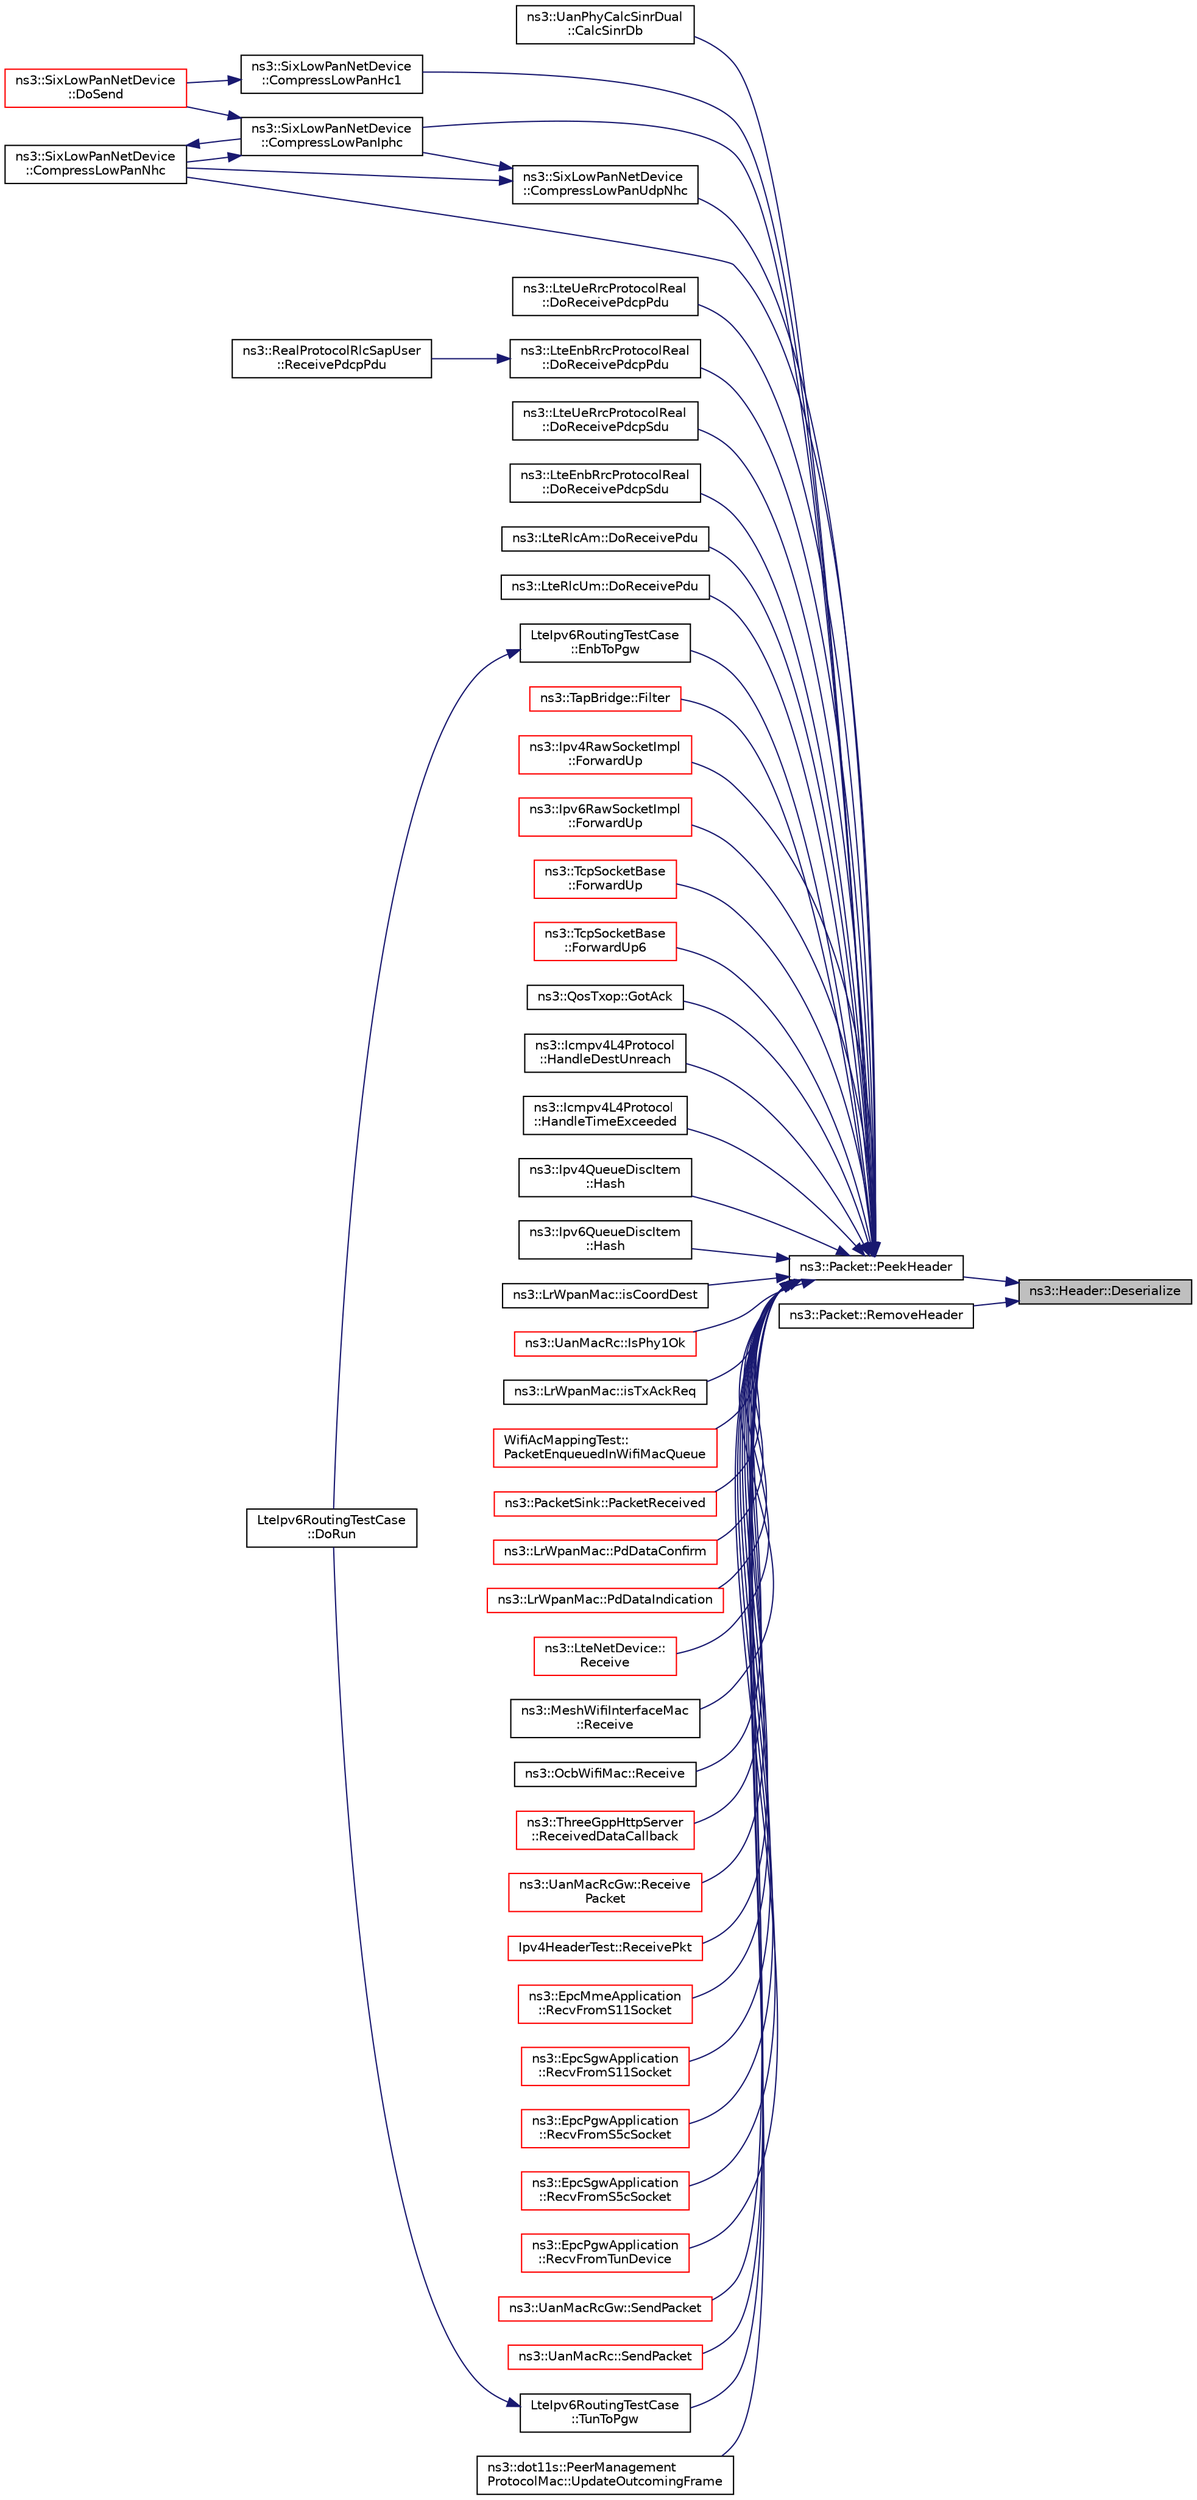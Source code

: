 digraph "ns3::Header::Deserialize"
{
 // LATEX_PDF_SIZE
  edge [fontname="Helvetica",fontsize="10",labelfontname="Helvetica",labelfontsize="10"];
  node [fontname="Helvetica",fontsize="10",shape=record];
  rankdir="RL";
  Node1 [label="ns3::Header::Deserialize",height=0.2,width=0.4,color="black", fillcolor="grey75", style="filled", fontcolor="black",tooltip=" "];
  Node1 -> Node2 [dir="back",color="midnightblue",fontsize="10",style="solid",fontname="Helvetica"];
  Node2 [label="ns3::Packet::PeekHeader",height=0.2,width=0.4,color="black", fillcolor="white", style="filled",URL="$classns3_1_1_packet.html#acc152757db7d44974640b089335b7003",tooltip="Deserialize but does not remove the header from the internal buffer."];
  Node2 -> Node3 [dir="back",color="midnightblue",fontsize="10",style="solid",fontname="Helvetica"];
  Node3 [label="ns3::UanPhyCalcSinrDual\l::CalcSinrDb",height=0.2,width=0.4,color="black", fillcolor="white", style="filled",URL="$classns3_1_1_uan_phy_calc_sinr_dual.html#ae91107c0fc1da3a6f3c70db2d29938bb",tooltip="Calculate the SINR value for a packet."];
  Node2 -> Node4 [dir="back",color="midnightblue",fontsize="10",style="solid",fontname="Helvetica"];
  Node4 [label="ns3::SixLowPanNetDevice\l::CompressLowPanHc1",height=0.2,width=0.4,color="black", fillcolor="white", style="filled",URL="$classns3_1_1_six_low_pan_net_device.html#a0e1957fbfb793cd011b4b3f89c550b8f",tooltip="Compress the headers according to HC1 compression."];
  Node4 -> Node5 [dir="back",color="midnightblue",fontsize="10",style="solid",fontname="Helvetica"];
  Node5 [label="ns3::SixLowPanNetDevice\l::DoSend",height=0.2,width=0.4,color="red", fillcolor="white", style="filled",URL="$classns3_1_1_six_low_pan_net_device.html#a0cd8b4fc52f256bd7743310434ac4680",tooltip=" "];
  Node2 -> Node8 [dir="back",color="midnightblue",fontsize="10",style="solid",fontname="Helvetica"];
  Node8 [label="ns3::SixLowPanNetDevice\l::CompressLowPanIphc",height=0.2,width=0.4,color="black", fillcolor="white", style="filled",URL="$classns3_1_1_six_low_pan_net_device.html#a67bf1501ba018d90c5bdb442371a3722",tooltip="Compress the headers according to IPHC compression."];
  Node8 -> Node9 [dir="back",color="midnightblue",fontsize="10",style="solid",fontname="Helvetica"];
  Node9 [label="ns3::SixLowPanNetDevice\l::CompressLowPanNhc",height=0.2,width=0.4,color="black", fillcolor="white", style="filled",URL="$classns3_1_1_six_low_pan_net_device.html#a41d34fd1612e7e6911614fadfef6ab67",tooltip="Compress the headers according to NHC compression."];
  Node9 -> Node8 [dir="back",color="midnightblue",fontsize="10",style="solid",fontname="Helvetica"];
  Node8 -> Node5 [dir="back",color="midnightblue",fontsize="10",style="solid",fontname="Helvetica"];
  Node2 -> Node9 [dir="back",color="midnightblue",fontsize="10",style="solid",fontname="Helvetica"];
  Node2 -> Node10 [dir="back",color="midnightblue",fontsize="10",style="solid",fontname="Helvetica"];
  Node10 [label="ns3::SixLowPanNetDevice\l::CompressLowPanUdpNhc",height=0.2,width=0.4,color="black", fillcolor="white", style="filled",URL="$classns3_1_1_six_low_pan_net_device.html#aa163cb1c6e2c82e208692f9bae9b5189",tooltip="Compress the headers according to NHC compression."];
  Node10 -> Node8 [dir="back",color="midnightblue",fontsize="10",style="solid",fontname="Helvetica"];
  Node10 -> Node9 [dir="back",color="midnightblue",fontsize="10",style="solid",fontname="Helvetica"];
  Node2 -> Node11 [dir="back",color="midnightblue",fontsize="10",style="solid",fontname="Helvetica"];
  Node11 [label="ns3::LteUeRrcProtocolReal\l::DoReceivePdcpPdu",height=0.2,width=0.4,color="black", fillcolor="white", style="filled",URL="$classns3_1_1_lte_ue_rrc_protocol_real.html#a6a50583772558b240a65be7514764297",tooltip="Receive PDCP PDU function."];
  Node2 -> Node12 [dir="back",color="midnightblue",fontsize="10",style="solid",fontname="Helvetica"];
  Node12 [label="ns3::LteEnbRrcProtocolReal\l::DoReceivePdcpPdu",height=0.2,width=0.4,color="black", fillcolor="white", style="filled",URL="$classns3_1_1_lte_enb_rrc_protocol_real.html#a905ad5c8bd3d88a2d764da1a5d1b54f8",tooltip="Receive PDCP PDU function."];
  Node12 -> Node13 [dir="back",color="midnightblue",fontsize="10",style="solid",fontname="Helvetica"];
  Node13 [label="ns3::RealProtocolRlcSapUser\l::ReceivePdcpPdu",height=0.2,width=0.4,color="black", fillcolor="white", style="filled",URL="$classns3_1_1_real_protocol_rlc_sap_user.html#a454cada9f46fad9665ceb472f5e67c89",tooltip="Called by the RLC entity to notify the PDCP entity of the reception of a new PDCP PDU."];
  Node2 -> Node14 [dir="back",color="midnightblue",fontsize="10",style="solid",fontname="Helvetica"];
  Node14 [label="ns3::LteUeRrcProtocolReal\l::DoReceivePdcpSdu",height=0.2,width=0.4,color="black", fillcolor="white", style="filled",URL="$classns3_1_1_lte_ue_rrc_protocol_real.html#aa9d5f54d544bc74cd6f95d6ff0ee06a9",tooltip="Receive PDCP SDU function."];
  Node2 -> Node15 [dir="back",color="midnightblue",fontsize="10",style="solid",fontname="Helvetica"];
  Node15 [label="ns3::LteEnbRrcProtocolReal\l::DoReceivePdcpSdu",height=0.2,width=0.4,color="black", fillcolor="white", style="filled",URL="$classns3_1_1_lte_enb_rrc_protocol_real.html#a6fc5f1a1a4bc595550e4adb0bb5b02ef",tooltip="Receive PDCP SDU function."];
  Node2 -> Node16 [dir="back",color="midnightblue",fontsize="10",style="solid",fontname="Helvetica"];
  Node16 [label="ns3::LteRlcAm::DoReceivePdu",height=0.2,width=0.4,color="black", fillcolor="white", style="filled",URL="$classns3_1_1_lte_rlc_am.html#ade2e2e81bf30e4c0f66655fb281b67ae",tooltip="Receive PDU function."];
  Node2 -> Node17 [dir="back",color="midnightblue",fontsize="10",style="solid",fontname="Helvetica"];
  Node17 [label="ns3::LteRlcUm::DoReceivePdu",height=0.2,width=0.4,color="black", fillcolor="white", style="filled",URL="$classns3_1_1_lte_rlc_um.html#a2781ee6a3a6dc22b6d79b0607cf15cab",tooltip="Receive PDU function."];
  Node2 -> Node18 [dir="back",color="midnightblue",fontsize="10",style="solid",fontname="Helvetica"];
  Node18 [label="LteIpv6RoutingTestCase\l::EnbToPgw",height=0.2,width=0.4,color="black", fillcolor="white", style="filled",URL="$class_lte_ipv6_routing_test_case.html#a73a50da0154f15612bf669e2456f0a5e",tooltip="Received Packet at pgw from enb."];
  Node18 -> Node19 [dir="back",color="midnightblue",fontsize="10",style="solid",fontname="Helvetica"];
  Node19 [label="LteIpv6RoutingTestCase\l::DoRun",height=0.2,width=0.4,color="black", fillcolor="white", style="filled",URL="$class_lte_ipv6_routing_test_case.html#a346533727aeb404f4eef06a2a8c41d5d",tooltip="Implementation to actually run this TestCase."];
  Node2 -> Node20 [dir="back",color="midnightblue",fontsize="10",style="solid",fontname="Helvetica"];
  Node20 [label="ns3::TapBridge::Filter",height=0.2,width=0.4,color="red", fillcolor="white", style="filled",URL="$classns3_1_1_tap_bridge.html#aa141455ff96593217dcffd47d7bc48d0",tooltip="The host we are bridged to is in the evil real world."];
  Node2 -> Node26 [dir="back",color="midnightblue",fontsize="10",style="solid",fontname="Helvetica"];
  Node26 [label="ns3::Ipv4RawSocketImpl\l::ForwardUp",height=0.2,width=0.4,color="red", fillcolor="white", style="filled",URL="$classns3_1_1_ipv4_raw_socket_impl.html#ab4fc4f9979027503156102d42ec62e9b",tooltip="Forward up to receive method."];
  Node2 -> Node32 [dir="back",color="midnightblue",fontsize="10",style="solid",fontname="Helvetica"];
  Node32 [label="ns3::Ipv6RawSocketImpl\l::ForwardUp",height=0.2,width=0.4,color="red", fillcolor="white", style="filled",URL="$classns3_1_1_ipv6_raw_socket_impl.html#a9b9d0def6375d0a3fbcaa552ebc3e03d",tooltip="Forward up to receive method."];
  Node2 -> Node38 [dir="back",color="midnightblue",fontsize="10",style="solid",fontname="Helvetica"];
  Node38 [label="ns3::TcpSocketBase\l::ForwardUp",height=0.2,width=0.4,color="red", fillcolor="white", style="filled",URL="$classns3_1_1_tcp_socket_base.html#a2ebbcb9713facc9481341fcd972cdd82",tooltip="Called by the L3 protocol when it received a packet to pass on to TCP."];
  Node2 -> Node47 [dir="back",color="midnightblue",fontsize="10",style="solid",fontname="Helvetica"];
  Node47 [label="ns3::TcpSocketBase\l::ForwardUp6",height=0.2,width=0.4,color="red", fillcolor="white", style="filled",URL="$classns3_1_1_tcp_socket_base.html#aa0cd34b3562685596b2c3fd1e6a42a6f",tooltip="Called by the L3 protocol when it received a packet to pass on to TCP."];
  Node2 -> Node48 [dir="back",color="midnightblue",fontsize="10",style="solid",fontname="Helvetica"];
  Node48 [label="ns3::QosTxop::GotAck",height=0.2,width=0.4,color="black", fillcolor="white", style="filled",URL="$classns3_1_1_qos_txop.html#ac8fc9fff319b72efa72d3c984c8ed37f",tooltip="Event handler when an Ack is received."];
  Node2 -> Node49 [dir="back",color="midnightblue",fontsize="10",style="solid",fontname="Helvetica"];
  Node49 [label="ns3::Icmpv4L4Protocol\l::HandleDestUnreach",height=0.2,width=0.4,color="black", fillcolor="white", style="filled",URL="$classns3_1_1_icmpv4_l4_protocol.html#aeed200f118290a87d0cb24ac1532f105",tooltip="Handles an incoming ICMP Destination Unreachable packet."];
  Node2 -> Node50 [dir="back",color="midnightblue",fontsize="10",style="solid",fontname="Helvetica"];
  Node50 [label="ns3::Icmpv4L4Protocol\l::HandleTimeExceeded",height=0.2,width=0.4,color="black", fillcolor="white", style="filled",URL="$classns3_1_1_icmpv4_l4_protocol.html#ad1b58eb883e6072756f79aa4b6f87291",tooltip="Handles an incoming ICMP Time Exceeded packet."];
  Node2 -> Node51 [dir="back",color="midnightblue",fontsize="10",style="solid",fontname="Helvetica"];
  Node51 [label="ns3::Ipv4QueueDiscItem\l::Hash",height=0.2,width=0.4,color="black", fillcolor="white", style="filled",URL="$classns3_1_1_ipv4_queue_disc_item.html#a2d4861165ed0c6641a48407988d057b5",tooltip="Computes the hash of the packet's 5-tuple."];
  Node2 -> Node52 [dir="back",color="midnightblue",fontsize="10",style="solid",fontname="Helvetica"];
  Node52 [label="ns3::Ipv6QueueDiscItem\l::Hash",height=0.2,width=0.4,color="black", fillcolor="white", style="filled",URL="$classns3_1_1_ipv6_queue_disc_item.html#a6cd790774fdc7a2ab4a2379101030f1e",tooltip="Computes the hash of the packet's 5-tuple."];
  Node2 -> Node53 [dir="back",color="midnightblue",fontsize="10",style="solid",fontname="Helvetica"];
  Node53 [label="ns3::LrWpanMac::isCoordDest",height=0.2,width=0.4,color="black", fillcolor="white", style="filled",URL="$classns3_1_1_lr_wpan_mac.html#afbee8040be4e54f2a31a7c45384ce51e",tooltip="Check if the packet destination is its coordinator."];
  Node2 -> Node54 [dir="back",color="midnightblue",fontsize="10",style="solid",fontname="Helvetica"];
  Node54 [label="ns3::UanMacRc::IsPhy1Ok",height=0.2,width=0.4,color="red", fillcolor="white", style="filled",URL="$classns3_1_1_uan_mac_rc.html#ac0f5a6a4339db6f52fd1d850f8e49ded",tooltip="Check that PHY is ok: not CTS or ACK not to my address."];
  Node2 -> Node63 [dir="back",color="midnightblue",fontsize="10",style="solid",fontname="Helvetica"];
  Node63 [label="ns3::LrWpanMac::isTxAckReq",height=0.2,width=0.4,color="black", fillcolor="white", style="filled",URL="$classns3_1_1_lr_wpan_mac.html#aeabf26bde683b82fe4e6e63552a42cdb",tooltip="Check if the packet to transmit requires acknowledgment."];
  Node2 -> Node64 [dir="back",color="midnightblue",fontsize="10",style="solid",fontname="Helvetica"];
  Node64 [label="WifiAcMappingTest::\lPacketEnqueuedInWifiMacQueue",height=0.2,width=0.4,color="red", fillcolor="white", style="filled",URL="$class_wifi_ac_mapping_test.html#a228f60a97ba8da0d4200b104b84827a3",tooltip=" "];
  Node2 -> Node66 [dir="back",color="midnightblue",fontsize="10",style="solid",fontname="Helvetica"];
  Node66 [label="ns3::PacketSink::PacketReceived",height=0.2,width=0.4,color="red", fillcolor="white", style="filled",URL="$classns3_1_1_packet_sink.html#af1b771e838a0596a019bdc12cadf7521",tooltip="Packet received: assemble byte stream to extract SeqTsSizeHeader."];
  Node2 -> Node70 [dir="back",color="midnightblue",fontsize="10",style="solid",fontname="Helvetica"];
  Node70 [label="ns3::LrWpanMac::PdDataConfirm",height=0.2,width=0.4,color="red", fillcolor="white", style="filled",URL="$classns3_1_1_lr_wpan_mac.html#ac81207dec57efdb50dc4b1132e68399f",tooltip="IEEE 802.15.4-2006 section 6.2.1.2 Confirm the end of transmission of an MPDU to MAC."];
  Node2 -> Node87 [dir="back",color="midnightblue",fontsize="10",style="solid",fontname="Helvetica"];
  Node87 [label="ns3::LrWpanMac::PdDataIndication",height=0.2,width=0.4,color="red", fillcolor="white", style="filled",URL="$classns3_1_1_lr_wpan_mac.html#a71139cc1bd26ab1c0a9c2e7791631389",tooltip="IEEE 802.15.4-2006 section 6.2.1.3 PD-DATA.indication Indicates the transfer of an MPDU from PHY to M..."];
  Node2 -> Node88 [dir="back",color="midnightblue",fontsize="10",style="solid",fontname="Helvetica"];
  Node88 [label="ns3::LteNetDevice::\lReceive",height=0.2,width=0.4,color="red", fillcolor="white", style="filled",URL="$classns3_1_1_lte_net_device.html#a52302e688e6fdf9abba088b2b26e5408",tooltip="receive a packet from the lower layers in order to forward it to the upper layers"];
  Node2 -> Node152 [dir="back",color="midnightblue",fontsize="10",style="solid",fontname="Helvetica"];
  Node152 [label="ns3::MeshWifiInterfaceMac\l::Receive",height=0.2,width=0.4,color="black", fillcolor="white", style="filled",URL="$classns3_1_1_mesh_wifi_interface_mac.html#a5850d3b31d09fd6dc552e8fa839bf3f2",tooltip="Frame receive handler."];
  Node2 -> Node153 [dir="back",color="midnightblue",fontsize="10",style="solid",fontname="Helvetica"];
  Node153 [label="ns3::OcbWifiMac::Receive",height=0.2,width=0.4,color="black", fillcolor="white", style="filled",URL="$classns3_1_1_ocb_wifi_mac.html#a5fbb649d9d0554fc2e7973c8cd871cff",tooltip="This method acts as the MacRxMiddle receive callback and is invoked to notify us that a frame has bee..."];
  Node2 -> Node154 [dir="back",color="midnightblue",fontsize="10",style="solid",fontname="Helvetica"];
  Node154 [label="ns3::ThreeGppHttpServer\l::ReceivedDataCallback",height=0.2,width=0.4,color="red", fillcolor="white", style="filled",URL="$classns3_1_1_three_gpp_http_server.html#a482298aa6b8959c769244ff7a795b9af",tooltip="Invoked when m_initialSocket receives some packet data."];
  Node2 -> Node157 [dir="back",color="midnightblue",fontsize="10",style="solid",fontname="Helvetica"];
  Node157 [label="ns3::UanMacRcGw::Receive\lPacket",height=0.2,width=0.4,color="red", fillcolor="white", style="filled",URL="$classns3_1_1_uan_mac_rc_gw.html#aa47b708b4a5a7bda0dbd4dded98723f3",tooltip="PHY receive ok callback."];
  Node2 -> Node159 [dir="back",color="midnightblue",fontsize="10",style="solid",fontname="Helvetica"];
  Node159 [label="Ipv4HeaderTest::ReceivePkt",height=0.2,width=0.4,color="red", fillcolor="white", style="filled",URL="$class_ipv4_header_test.html#ae06256e56359912140540a0c04c7dc78",tooltip="Receives a packet."];
  Node2 -> Node161 [dir="back",color="midnightblue",fontsize="10",style="solid",fontname="Helvetica"];
  Node161 [label="ns3::EpcMmeApplication\l::RecvFromS11Socket",height=0.2,width=0.4,color="red", fillcolor="white", style="filled",URL="$classns3_1_1_epc_mme_application.html#afac9f825eb86a8857e3b966918baa5f5",tooltip="Reads the S11 messages from a socket."];
  Node2 -> Node163 [dir="back",color="midnightblue",fontsize="10",style="solid",fontname="Helvetica"];
  Node163 [label="ns3::EpcSgwApplication\l::RecvFromS11Socket",height=0.2,width=0.4,color="red", fillcolor="white", style="filled",URL="$classns3_1_1_epc_sgw_application.html#aa8e305aa179d3746e8b729d99afd5baf",tooltip="Method to be assigned to the recv callback of the S11 socket."];
  Node2 -> Node165 [dir="back",color="midnightblue",fontsize="10",style="solid",fontname="Helvetica"];
  Node165 [label="ns3::EpcPgwApplication\l::RecvFromS5cSocket",height=0.2,width=0.4,color="red", fillcolor="white", style="filled",URL="$classns3_1_1_epc_pgw_application.html#a57368f0b1bd18145be17ec256f4ac803",tooltip="Method to be assigned to the receiver callback of the S5-C socket."];
  Node2 -> Node167 [dir="back",color="midnightblue",fontsize="10",style="solid",fontname="Helvetica"];
  Node167 [label="ns3::EpcSgwApplication\l::RecvFromS5cSocket",height=0.2,width=0.4,color="red", fillcolor="white", style="filled",URL="$classns3_1_1_epc_sgw_application.html#a55e927495b215ccd0941b6b6ac3a2ae6",tooltip="Method to be assigned to the recv callback of the S5-C socket."];
  Node2 -> Node169 [dir="back",color="midnightblue",fontsize="10",style="solid",fontname="Helvetica"];
  Node169 [label="ns3::EpcPgwApplication\l::RecvFromTunDevice",height=0.2,width=0.4,color="red", fillcolor="white", style="filled",URL="$classns3_1_1_epc_pgw_application.html#a7b1f1af1808a7c896b9e125d4efd1583",tooltip="Method to be assigned to the callback of the SGi TUN VirtualNetDevice."];
  Node2 -> Node171 [dir="back",color="midnightblue",fontsize="10",style="solid",fontname="Helvetica"];
  Node171 [label="ns3::UanMacRcGw::SendPacket",height=0.2,width=0.4,color="red", fillcolor="white", style="filled",URL="$classns3_1_1_uan_mac_rc_gw.html#a0e3aefc24d4dffd594008152ba63269c",tooltip="Send packet on PHY."];
  Node2 -> Node174 [dir="back",color="midnightblue",fontsize="10",style="solid",fontname="Helvetica"];
  Node174 [label="ns3::UanMacRc::SendPacket",height=0.2,width=0.4,color="red", fillcolor="white", style="filled",URL="$classns3_1_1_uan_mac_rc.html#a02a98cafc7e0c37962929792b96f1c31",tooltip="Send on packet on the PHY."];
  Node2 -> Node175 [dir="back",color="midnightblue",fontsize="10",style="solid",fontname="Helvetica"];
  Node175 [label="LteIpv6RoutingTestCase\l::TunToPgw",height=0.2,width=0.4,color="black", fillcolor="white", style="filled",URL="$class_lte_ipv6_routing_test_case.html#a224af2c2b3e910ac63646cfcbc2a058c",tooltip="Received Packet at pgw from enb."];
  Node175 -> Node19 [dir="back",color="midnightblue",fontsize="10",style="solid",fontname="Helvetica"];
  Node2 -> Node176 [dir="back",color="midnightblue",fontsize="10",style="solid",fontname="Helvetica"];
  Node176 [label="ns3::dot11s::PeerManagement\lProtocolMac::UpdateOutcomingFrame",height=0.2,width=0.4,color="black", fillcolor="white", style="filled",URL="$classns3_1_1dot11s_1_1_peer_management_protocol_mac.html#a124edd9a9cce0b323ff5118d6f0b4069",tooltip="This method appears to test a few conditions."];
  Node1 -> Node177 [dir="back",color="midnightblue",fontsize="10",style="solid",fontname="Helvetica"];
  Node177 [label="ns3::Packet::RemoveHeader",height=0.2,width=0.4,color="black", fillcolor="white", style="filled",URL="$classns3_1_1_packet.html#a575415d53459792269f7109ac8d92010",tooltip="Deserialize and remove the header from the internal buffer."];
}
